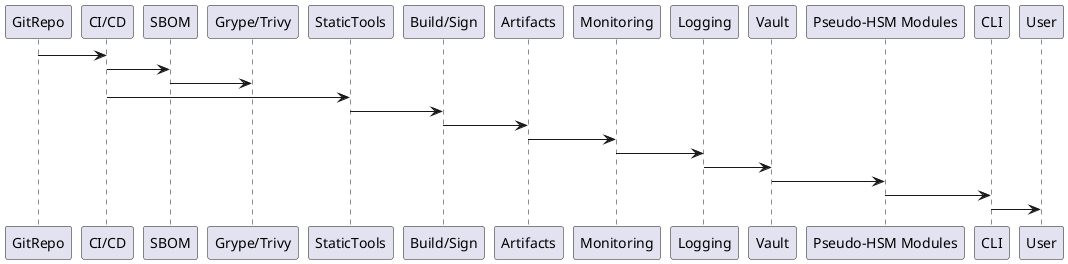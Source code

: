 @startuml
GitRepo -> "CI/CD"
"CI/CD" -> SBOM
SBOM -> "Grype/Trivy"
"CI/CD" -> StaticTools
StaticTools -> "Build/Sign"
"Build/Sign" -> Artifacts
Artifacts -> Monitoring
Monitoring -> Logging
Logging -> Vault
Vault -> "Pseudo-HSM Modules"
"Pseudo-HSM Modules" -> CLI
CLI -> User
@enduml

